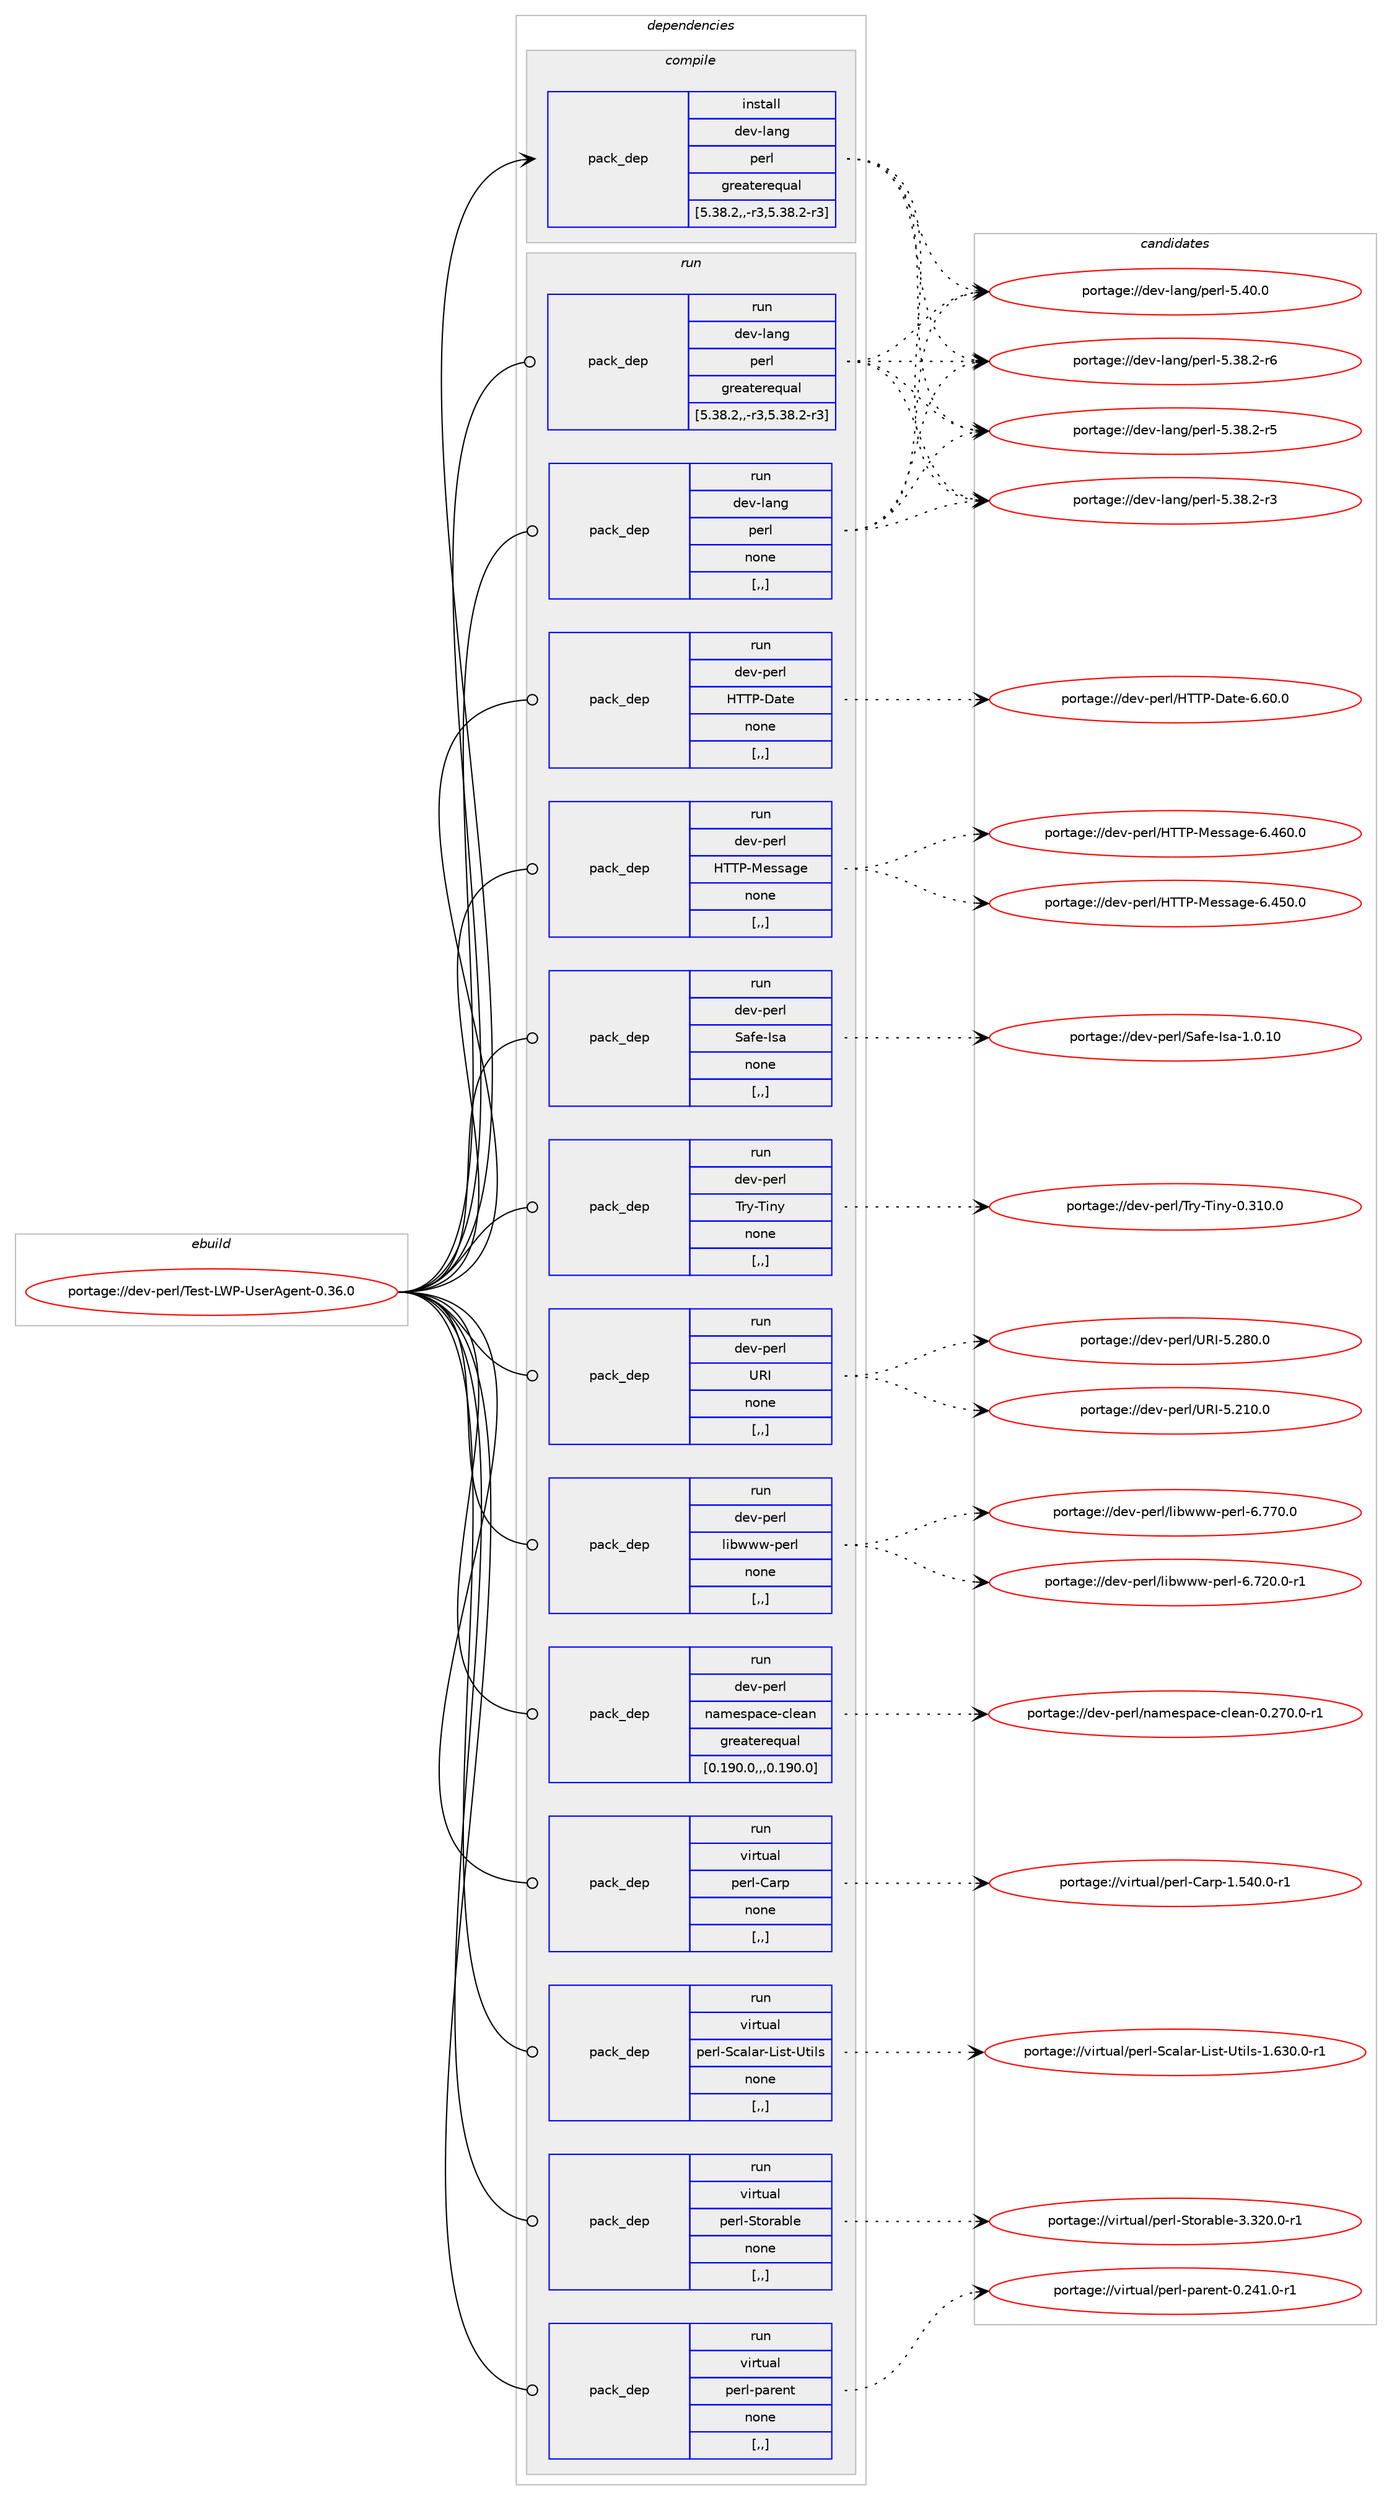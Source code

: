 digraph prolog {

# *************
# Graph options
# *************

newrank=true;
concentrate=true;
compound=true;
graph [rankdir=LR,fontname=Helvetica,fontsize=10,ranksep=1.5];#, ranksep=2.5, nodesep=0.2];
edge  [arrowhead=vee];
node  [fontname=Helvetica,fontsize=10];

# **********
# The ebuild
# **********

subgraph cluster_leftcol {
color=gray;
label=<<i>ebuild</i>>;
id [label="portage://dev-perl/Test-LWP-UserAgent-0.36.0", color=red, width=4, href="../dev-perl/Test-LWP-UserAgent-0.36.0.svg"];
}

# ****************
# The dependencies
# ****************

subgraph cluster_midcol {
color=gray;
label=<<i>dependencies</i>>;
subgraph cluster_compile {
fillcolor="#eeeeee";
style=filled;
label=<<i>compile</i>>;
subgraph pack106509 {
dependency137848 [label=<<TABLE BORDER="0" CELLBORDER="1" CELLSPACING="0" CELLPADDING="4" WIDTH="220"><TR><TD ROWSPAN="6" CELLPADDING="30">pack_dep</TD></TR><TR><TD WIDTH="110">install</TD></TR><TR><TD>dev-lang</TD></TR><TR><TD>perl</TD></TR><TR><TD>greaterequal</TD></TR><TR><TD>[5.38.2,,-r3,5.38.2-r3]</TD></TR></TABLE>>, shape=none, color=blue];
}
id:e -> dependency137848:w [weight=20,style="solid",arrowhead="vee"];
}
subgraph cluster_compileandrun {
fillcolor="#eeeeee";
style=filled;
label=<<i>compile and run</i>>;
}
subgraph cluster_run {
fillcolor="#eeeeee";
style=filled;
label=<<i>run</i>>;
subgraph pack106510 {
dependency137849 [label=<<TABLE BORDER="0" CELLBORDER="1" CELLSPACING="0" CELLPADDING="4" WIDTH="220"><TR><TD ROWSPAN="6" CELLPADDING="30">pack_dep</TD></TR><TR><TD WIDTH="110">run</TD></TR><TR><TD>dev-lang</TD></TR><TR><TD>perl</TD></TR><TR><TD>greaterequal</TD></TR><TR><TD>[5.38.2,,-r3,5.38.2-r3]</TD></TR></TABLE>>, shape=none, color=blue];
}
id:e -> dependency137849:w [weight=20,style="solid",arrowhead="odot"];
subgraph pack106511 {
dependency137850 [label=<<TABLE BORDER="0" CELLBORDER="1" CELLSPACING="0" CELLPADDING="4" WIDTH="220"><TR><TD ROWSPAN="6" CELLPADDING="30">pack_dep</TD></TR><TR><TD WIDTH="110">run</TD></TR><TR><TD>dev-lang</TD></TR><TR><TD>perl</TD></TR><TR><TD>none</TD></TR><TR><TD>[,,]</TD></TR></TABLE>>, shape=none, color=blue];
}
id:e -> dependency137850:w [weight=20,style="solid",arrowhead="odot"];
subgraph pack106512 {
dependency137851 [label=<<TABLE BORDER="0" CELLBORDER="1" CELLSPACING="0" CELLPADDING="4" WIDTH="220"><TR><TD ROWSPAN="6" CELLPADDING="30">pack_dep</TD></TR><TR><TD WIDTH="110">run</TD></TR><TR><TD>dev-perl</TD></TR><TR><TD>HTTP-Date</TD></TR><TR><TD>none</TD></TR><TR><TD>[,,]</TD></TR></TABLE>>, shape=none, color=blue];
}
id:e -> dependency137851:w [weight=20,style="solid",arrowhead="odot"];
subgraph pack106513 {
dependency137852 [label=<<TABLE BORDER="0" CELLBORDER="1" CELLSPACING="0" CELLPADDING="4" WIDTH="220"><TR><TD ROWSPAN="6" CELLPADDING="30">pack_dep</TD></TR><TR><TD WIDTH="110">run</TD></TR><TR><TD>dev-perl</TD></TR><TR><TD>HTTP-Message</TD></TR><TR><TD>none</TD></TR><TR><TD>[,,]</TD></TR></TABLE>>, shape=none, color=blue];
}
id:e -> dependency137852:w [weight=20,style="solid",arrowhead="odot"];
subgraph pack106514 {
dependency137853 [label=<<TABLE BORDER="0" CELLBORDER="1" CELLSPACING="0" CELLPADDING="4" WIDTH="220"><TR><TD ROWSPAN="6" CELLPADDING="30">pack_dep</TD></TR><TR><TD WIDTH="110">run</TD></TR><TR><TD>dev-perl</TD></TR><TR><TD>Safe-Isa</TD></TR><TR><TD>none</TD></TR><TR><TD>[,,]</TD></TR></TABLE>>, shape=none, color=blue];
}
id:e -> dependency137853:w [weight=20,style="solid",arrowhead="odot"];
subgraph pack106515 {
dependency137854 [label=<<TABLE BORDER="0" CELLBORDER="1" CELLSPACING="0" CELLPADDING="4" WIDTH="220"><TR><TD ROWSPAN="6" CELLPADDING="30">pack_dep</TD></TR><TR><TD WIDTH="110">run</TD></TR><TR><TD>dev-perl</TD></TR><TR><TD>Try-Tiny</TD></TR><TR><TD>none</TD></TR><TR><TD>[,,]</TD></TR></TABLE>>, shape=none, color=blue];
}
id:e -> dependency137854:w [weight=20,style="solid",arrowhead="odot"];
subgraph pack106516 {
dependency137855 [label=<<TABLE BORDER="0" CELLBORDER="1" CELLSPACING="0" CELLPADDING="4" WIDTH="220"><TR><TD ROWSPAN="6" CELLPADDING="30">pack_dep</TD></TR><TR><TD WIDTH="110">run</TD></TR><TR><TD>dev-perl</TD></TR><TR><TD>URI</TD></TR><TR><TD>none</TD></TR><TR><TD>[,,]</TD></TR></TABLE>>, shape=none, color=blue];
}
id:e -> dependency137855:w [weight=20,style="solid",arrowhead="odot"];
subgraph pack106517 {
dependency137856 [label=<<TABLE BORDER="0" CELLBORDER="1" CELLSPACING="0" CELLPADDING="4" WIDTH="220"><TR><TD ROWSPAN="6" CELLPADDING="30">pack_dep</TD></TR><TR><TD WIDTH="110">run</TD></TR><TR><TD>dev-perl</TD></TR><TR><TD>libwww-perl</TD></TR><TR><TD>none</TD></TR><TR><TD>[,,]</TD></TR></TABLE>>, shape=none, color=blue];
}
id:e -> dependency137856:w [weight=20,style="solid",arrowhead="odot"];
subgraph pack106518 {
dependency137857 [label=<<TABLE BORDER="0" CELLBORDER="1" CELLSPACING="0" CELLPADDING="4" WIDTH="220"><TR><TD ROWSPAN="6" CELLPADDING="30">pack_dep</TD></TR><TR><TD WIDTH="110">run</TD></TR><TR><TD>dev-perl</TD></TR><TR><TD>namespace-clean</TD></TR><TR><TD>greaterequal</TD></TR><TR><TD>[0.190.0,,,0.190.0]</TD></TR></TABLE>>, shape=none, color=blue];
}
id:e -> dependency137857:w [weight=20,style="solid",arrowhead="odot"];
subgraph pack106519 {
dependency137858 [label=<<TABLE BORDER="0" CELLBORDER="1" CELLSPACING="0" CELLPADDING="4" WIDTH="220"><TR><TD ROWSPAN="6" CELLPADDING="30">pack_dep</TD></TR><TR><TD WIDTH="110">run</TD></TR><TR><TD>virtual</TD></TR><TR><TD>perl-Carp</TD></TR><TR><TD>none</TD></TR><TR><TD>[,,]</TD></TR></TABLE>>, shape=none, color=blue];
}
id:e -> dependency137858:w [weight=20,style="solid",arrowhead="odot"];
subgraph pack106520 {
dependency137859 [label=<<TABLE BORDER="0" CELLBORDER="1" CELLSPACING="0" CELLPADDING="4" WIDTH="220"><TR><TD ROWSPAN="6" CELLPADDING="30">pack_dep</TD></TR><TR><TD WIDTH="110">run</TD></TR><TR><TD>virtual</TD></TR><TR><TD>perl-Scalar-List-Utils</TD></TR><TR><TD>none</TD></TR><TR><TD>[,,]</TD></TR></TABLE>>, shape=none, color=blue];
}
id:e -> dependency137859:w [weight=20,style="solid",arrowhead="odot"];
subgraph pack106521 {
dependency137860 [label=<<TABLE BORDER="0" CELLBORDER="1" CELLSPACING="0" CELLPADDING="4" WIDTH="220"><TR><TD ROWSPAN="6" CELLPADDING="30">pack_dep</TD></TR><TR><TD WIDTH="110">run</TD></TR><TR><TD>virtual</TD></TR><TR><TD>perl-Storable</TD></TR><TR><TD>none</TD></TR><TR><TD>[,,]</TD></TR></TABLE>>, shape=none, color=blue];
}
id:e -> dependency137860:w [weight=20,style="solid",arrowhead="odot"];
subgraph pack106522 {
dependency137861 [label=<<TABLE BORDER="0" CELLBORDER="1" CELLSPACING="0" CELLPADDING="4" WIDTH="220"><TR><TD ROWSPAN="6" CELLPADDING="30">pack_dep</TD></TR><TR><TD WIDTH="110">run</TD></TR><TR><TD>virtual</TD></TR><TR><TD>perl-parent</TD></TR><TR><TD>none</TD></TR><TR><TD>[,,]</TD></TR></TABLE>>, shape=none, color=blue];
}
id:e -> dependency137861:w [weight=20,style="solid",arrowhead="odot"];
}
}

# **************
# The candidates
# **************

subgraph cluster_choices {
rank=same;
color=gray;
label=<<i>candidates</i>>;

subgraph choice106509 {
color=black;
nodesep=1;
choice10010111845108971101034711210111410845534652484648 [label="portage://dev-lang/perl-5.40.0", color=red, width=4,href="../dev-lang/perl-5.40.0.svg"];
choice100101118451089711010347112101114108455346515646504511454 [label="portage://dev-lang/perl-5.38.2-r6", color=red, width=4,href="../dev-lang/perl-5.38.2-r6.svg"];
choice100101118451089711010347112101114108455346515646504511453 [label="portage://dev-lang/perl-5.38.2-r5", color=red, width=4,href="../dev-lang/perl-5.38.2-r5.svg"];
choice100101118451089711010347112101114108455346515646504511451 [label="portage://dev-lang/perl-5.38.2-r3", color=red, width=4,href="../dev-lang/perl-5.38.2-r3.svg"];
dependency137848:e -> choice10010111845108971101034711210111410845534652484648:w [style=dotted,weight="100"];
dependency137848:e -> choice100101118451089711010347112101114108455346515646504511454:w [style=dotted,weight="100"];
dependency137848:e -> choice100101118451089711010347112101114108455346515646504511453:w [style=dotted,weight="100"];
dependency137848:e -> choice100101118451089711010347112101114108455346515646504511451:w [style=dotted,weight="100"];
}
subgraph choice106510 {
color=black;
nodesep=1;
choice10010111845108971101034711210111410845534652484648 [label="portage://dev-lang/perl-5.40.0", color=red, width=4,href="../dev-lang/perl-5.40.0.svg"];
choice100101118451089711010347112101114108455346515646504511454 [label="portage://dev-lang/perl-5.38.2-r6", color=red, width=4,href="../dev-lang/perl-5.38.2-r6.svg"];
choice100101118451089711010347112101114108455346515646504511453 [label="portage://dev-lang/perl-5.38.2-r5", color=red, width=4,href="../dev-lang/perl-5.38.2-r5.svg"];
choice100101118451089711010347112101114108455346515646504511451 [label="portage://dev-lang/perl-5.38.2-r3", color=red, width=4,href="../dev-lang/perl-5.38.2-r3.svg"];
dependency137849:e -> choice10010111845108971101034711210111410845534652484648:w [style=dotted,weight="100"];
dependency137849:e -> choice100101118451089711010347112101114108455346515646504511454:w [style=dotted,weight="100"];
dependency137849:e -> choice100101118451089711010347112101114108455346515646504511453:w [style=dotted,weight="100"];
dependency137849:e -> choice100101118451089711010347112101114108455346515646504511451:w [style=dotted,weight="100"];
}
subgraph choice106511 {
color=black;
nodesep=1;
choice10010111845108971101034711210111410845534652484648 [label="portage://dev-lang/perl-5.40.0", color=red, width=4,href="../dev-lang/perl-5.40.0.svg"];
choice100101118451089711010347112101114108455346515646504511454 [label="portage://dev-lang/perl-5.38.2-r6", color=red, width=4,href="../dev-lang/perl-5.38.2-r6.svg"];
choice100101118451089711010347112101114108455346515646504511453 [label="portage://dev-lang/perl-5.38.2-r5", color=red, width=4,href="../dev-lang/perl-5.38.2-r5.svg"];
choice100101118451089711010347112101114108455346515646504511451 [label="portage://dev-lang/perl-5.38.2-r3", color=red, width=4,href="../dev-lang/perl-5.38.2-r3.svg"];
dependency137850:e -> choice10010111845108971101034711210111410845534652484648:w [style=dotted,weight="100"];
dependency137850:e -> choice100101118451089711010347112101114108455346515646504511454:w [style=dotted,weight="100"];
dependency137850:e -> choice100101118451089711010347112101114108455346515646504511453:w [style=dotted,weight="100"];
dependency137850:e -> choice100101118451089711010347112101114108455346515646504511451:w [style=dotted,weight="100"];
}
subgraph choice106512 {
color=black;
nodesep=1;
choice10010111845112101114108477284848045689711610145544654484648 [label="portage://dev-perl/HTTP-Date-6.60.0", color=red, width=4,href="../dev-perl/HTTP-Date-6.60.0.svg"];
dependency137851:e -> choice10010111845112101114108477284848045689711610145544654484648:w [style=dotted,weight="100"];
}
subgraph choice106513 {
color=black;
nodesep=1;
choice1001011184511210111410847728484804577101115115971031014554465254484648 [label="portage://dev-perl/HTTP-Message-6.460.0", color=red, width=4,href="../dev-perl/HTTP-Message-6.460.0.svg"];
choice1001011184511210111410847728484804577101115115971031014554465253484648 [label="portage://dev-perl/HTTP-Message-6.450.0", color=red, width=4,href="../dev-perl/HTTP-Message-6.450.0.svg"];
dependency137852:e -> choice1001011184511210111410847728484804577101115115971031014554465254484648:w [style=dotted,weight="100"];
dependency137852:e -> choice1001011184511210111410847728484804577101115115971031014554465253484648:w [style=dotted,weight="100"];
}
subgraph choice106514 {
color=black;
nodesep=1;
choice1001011184511210111410847839710210145731159745494648464948 [label="portage://dev-perl/Safe-Isa-1.0.10", color=red, width=4,href="../dev-perl/Safe-Isa-1.0.10.svg"];
dependency137853:e -> choice1001011184511210111410847839710210145731159745494648464948:w [style=dotted,weight="100"];
}
subgraph choice106515 {
color=black;
nodesep=1;
choice10010111845112101114108478411412145841051101214548465149484648 [label="portage://dev-perl/Try-Tiny-0.310.0", color=red, width=4,href="../dev-perl/Try-Tiny-0.310.0.svg"];
dependency137854:e -> choice10010111845112101114108478411412145841051101214548465149484648:w [style=dotted,weight="100"];
}
subgraph choice106516 {
color=black;
nodesep=1;
choice10010111845112101114108478582734553465056484648 [label="portage://dev-perl/URI-5.280.0", color=red, width=4,href="../dev-perl/URI-5.280.0.svg"];
choice10010111845112101114108478582734553465049484648 [label="portage://dev-perl/URI-5.210.0", color=red, width=4,href="../dev-perl/URI-5.210.0.svg"];
dependency137855:e -> choice10010111845112101114108478582734553465056484648:w [style=dotted,weight="100"];
dependency137855:e -> choice10010111845112101114108478582734553465049484648:w [style=dotted,weight="100"];
}
subgraph choice106517 {
color=black;
nodesep=1;
choice100101118451121011141084710810598119119119451121011141084554465555484648 [label="portage://dev-perl/libwww-perl-6.770.0", color=red, width=4,href="../dev-perl/libwww-perl-6.770.0.svg"];
choice1001011184511210111410847108105981191191194511210111410845544655504846484511449 [label="portage://dev-perl/libwww-perl-6.720.0-r1", color=red, width=4,href="../dev-perl/libwww-perl-6.720.0-r1.svg"];
dependency137856:e -> choice100101118451121011141084710810598119119119451121011141084554465555484648:w [style=dotted,weight="100"];
dependency137856:e -> choice1001011184511210111410847108105981191191194511210111410845544655504846484511449:w [style=dotted,weight="100"];
}
subgraph choice106518 {
color=black;
nodesep=1;
choice100101118451121011141084711097109101115112979910145991081019711045484650554846484511449 [label="portage://dev-perl/namespace-clean-0.270.0-r1", color=red, width=4,href="../dev-perl/namespace-clean-0.270.0-r1.svg"];
dependency137857:e -> choice100101118451121011141084711097109101115112979910145991081019711045484650554846484511449:w [style=dotted,weight="100"];
}
subgraph choice106519 {
color=black;
nodesep=1;
choice118105114116117971084711210111410845679711411245494653524846484511449 [label="portage://virtual/perl-Carp-1.540.0-r1", color=red, width=4,href="../virtual/perl-Carp-1.540.0-r1.svg"];
dependency137858:e -> choice118105114116117971084711210111410845679711411245494653524846484511449:w [style=dotted,weight="100"];
}
subgraph choice106520 {
color=black;
nodesep=1;
choice118105114116117971084711210111410845839997108971144576105115116458511610510811545494654514846484511449 [label="portage://virtual/perl-Scalar-List-Utils-1.630.0-r1", color=red, width=4,href="../virtual/perl-Scalar-List-Utils-1.630.0-r1.svg"];
dependency137859:e -> choice118105114116117971084711210111410845839997108971144576105115116458511610510811545494654514846484511449:w [style=dotted,weight="100"];
}
subgraph choice106521 {
color=black;
nodesep=1;
choice11810511411611797108471121011141084583116111114979810810145514651504846484511449 [label="portage://virtual/perl-Storable-3.320.0-r1", color=red, width=4,href="../virtual/perl-Storable-3.320.0-r1.svg"];
dependency137860:e -> choice11810511411611797108471121011141084583116111114979810810145514651504846484511449:w [style=dotted,weight="100"];
}
subgraph choice106522 {
color=black;
nodesep=1;
choice1181051141161179710847112101114108451129711410111011645484650524946484511449 [label="portage://virtual/perl-parent-0.241.0-r1", color=red, width=4,href="../virtual/perl-parent-0.241.0-r1.svg"];
dependency137861:e -> choice1181051141161179710847112101114108451129711410111011645484650524946484511449:w [style=dotted,weight="100"];
}
}

}
